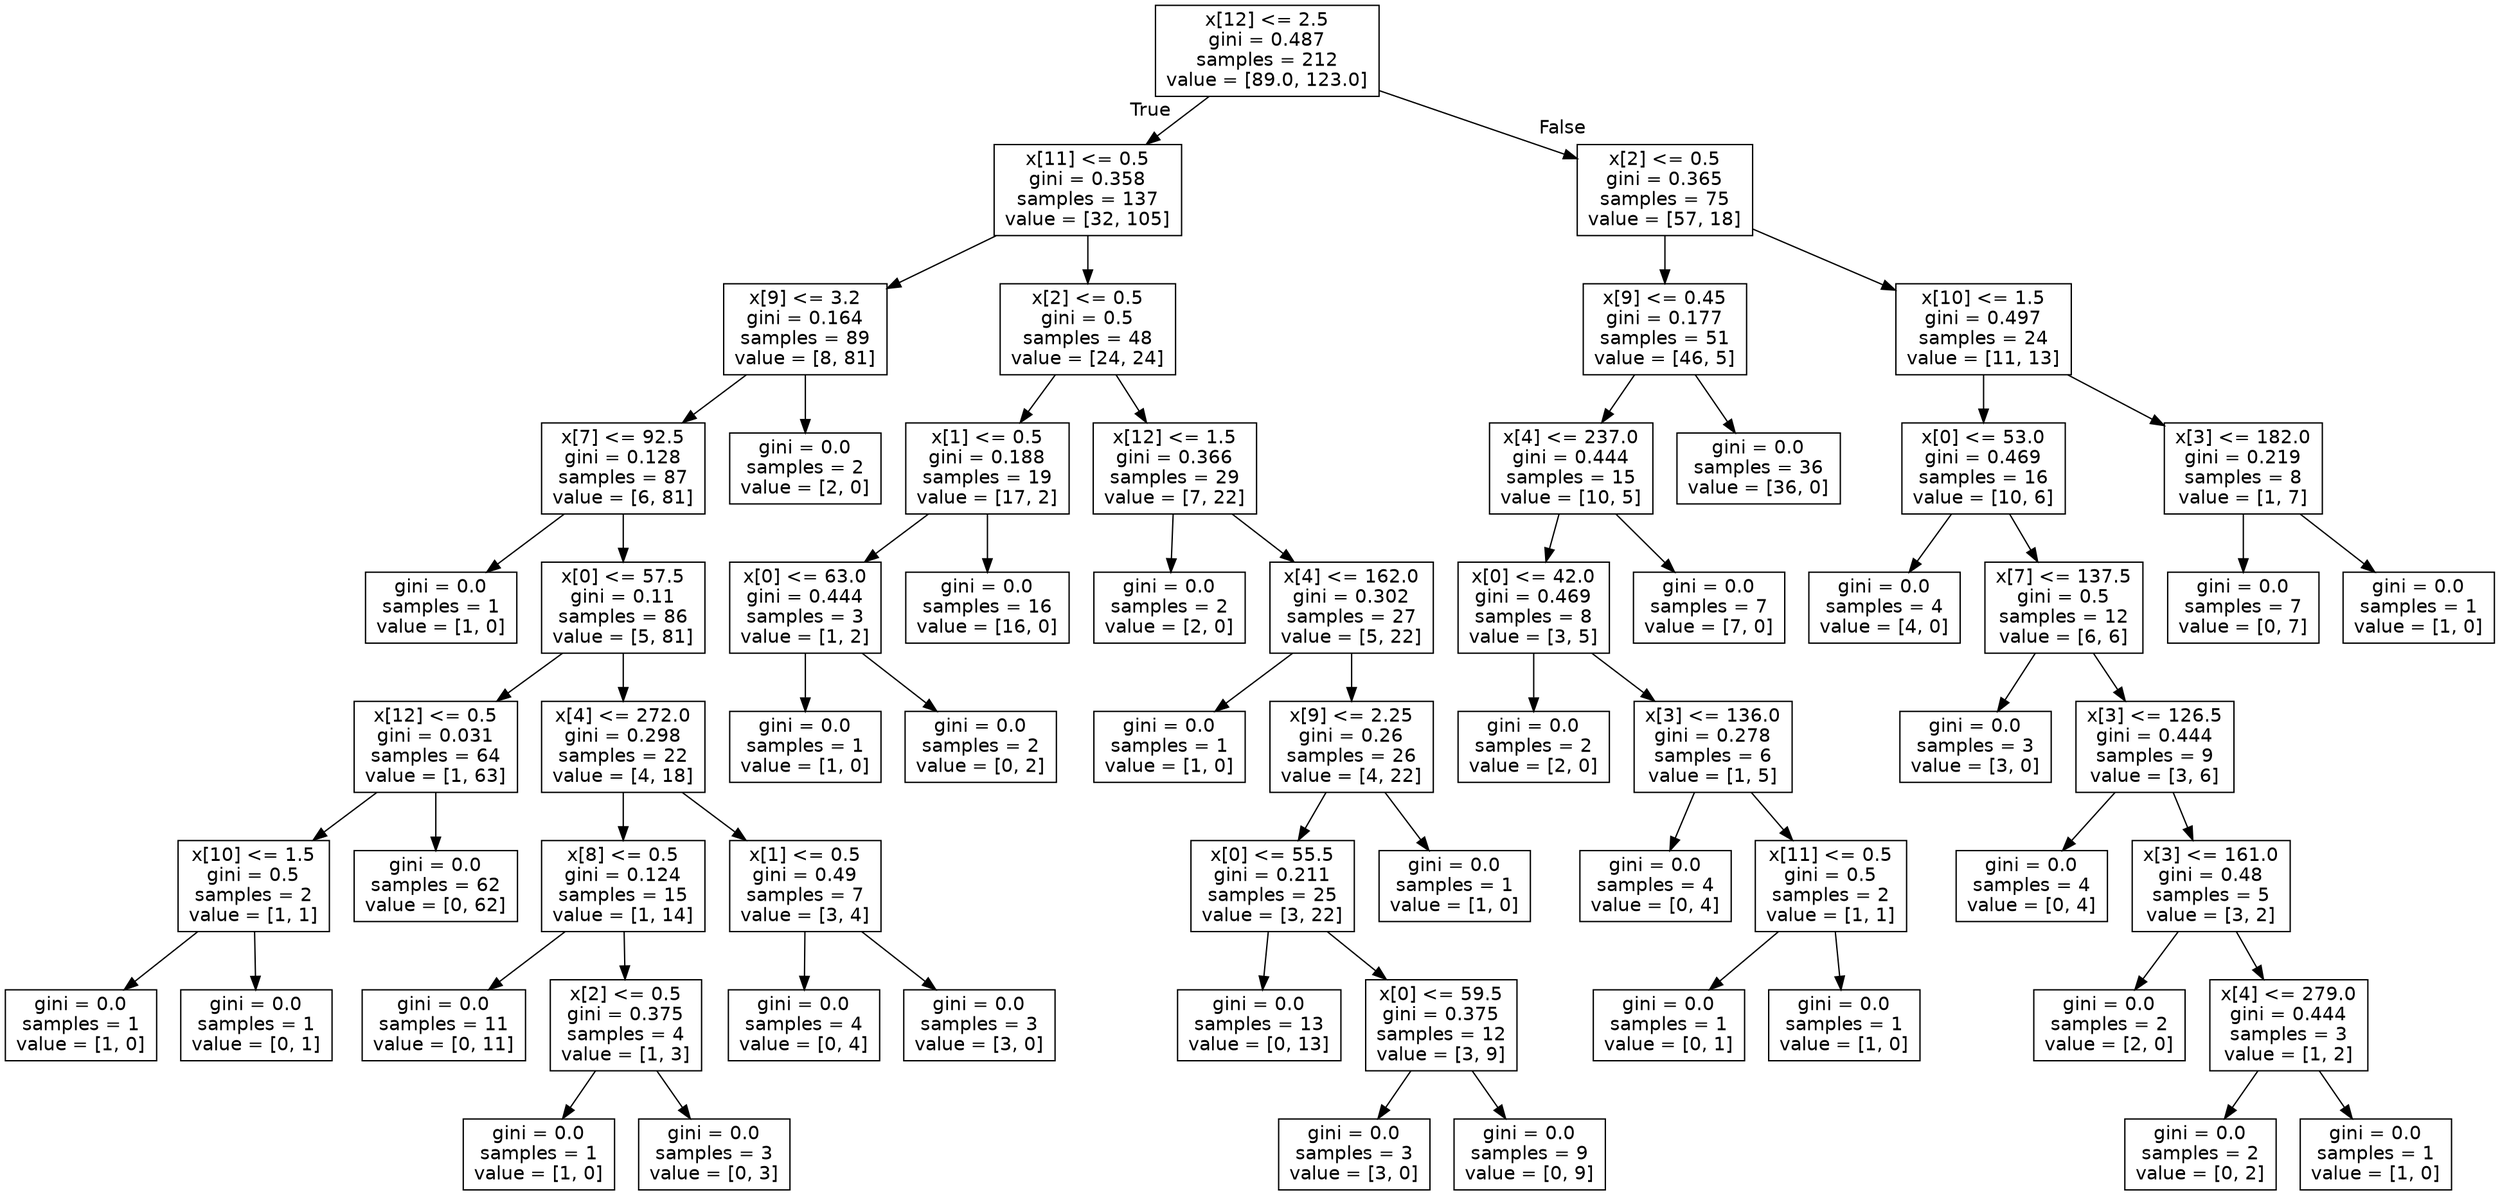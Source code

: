 digraph Tree {
node [shape=box, fontname="helvetica"] ;
edge [fontname="helvetica"] ;
0 [label="x[12] <= 2.5\ngini = 0.487\nsamples = 212\nvalue = [89.0, 123.0]"] ;
1 [label="x[11] <= 0.5\ngini = 0.358\nsamples = 137\nvalue = [32, 105]"] ;
0 -> 1 [labeldistance=2.5, labelangle=45, headlabel="True"] ;
2 [label="x[9] <= 3.2\ngini = 0.164\nsamples = 89\nvalue = [8, 81]"] ;
1 -> 2 ;
3 [label="x[7] <= 92.5\ngini = 0.128\nsamples = 87\nvalue = [6, 81]"] ;
2 -> 3 ;
4 [label="gini = 0.0\nsamples = 1\nvalue = [1, 0]"] ;
3 -> 4 ;
5 [label="x[0] <= 57.5\ngini = 0.11\nsamples = 86\nvalue = [5, 81]"] ;
3 -> 5 ;
6 [label="x[12] <= 0.5\ngini = 0.031\nsamples = 64\nvalue = [1, 63]"] ;
5 -> 6 ;
7 [label="x[10] <= 1.5\ngini = 0.5\nsamples = 2\nvalue = [1, 1]"] ;
6 -> 7 ;
8 [label="gini = 0.0\nsamples = 1\nvalue = [1, 0]"] ;
7 -> 8 ;
9 [label="gini = 0.0\nsamples = 1\nvalue = [0, 1]"] ;
7 -> 9 ;
10 [label="gini = 0.0\nsamples = 62\nvalue = [0, 62]"] ;
6 -> 10 ;
11 [label="x[4] <= 272.0\ngini = 0.298\nsamples = 22\nvalue = [4, 18]"] ;
5 -> 11 ;
12 [label="x[8] <= 0.5\ngini = 0.124\nsamples = 15\nvalue = [1, 14]"] ;
11 -> 12 ;
13 [label="gini = 0.0\nsamples = 11\nvalue = [0, 11]"] ;
12 -> 13 ;
14 [label="x[2] <= 0.5\ngini = 0.375\nsamples = 4\nvalue = [1, 3]"] ;
12 -> 14 ;
15 [label="gini = 0.0\nsamples = 1\nvalue = [1, 0]"] ;
14 -> 15 ;
16 [label="gini = 0.0\nsamples = 3\nvalue = [0, 3]"] ;
14 -> 16 ;
17 [label="x[1] <= 0.5\ngini = 0.49\nsamples = 7\nvalue = [3, 4]"] ;
11 -> 17 ;
18 [label="gini = 0.0\nsamples = 4\nvalue = [0, 4]"] ;
17 -> 18 ;
19 [label="gini = 0.0\nsamples = 3\nvalue = [3, 0]"] ;
17 -> 19 ;
20 [label="gini = 0.0\nsamples = 2\nvalue = [2, 0]"] ;
2 -> 20 ;
21 [label="x[2] <= 0.5\ngini = 0.5\nsamples = 48\nvalue = [24, 24]"] ;
1 -> 21 ;
22 [label="x[1] <= 0.5\ngini = 0.188\nsamples = 19\nvalue = [17, 2]"] ;
21 -> 22 ;
23 [label="x[0] <= 63.0\ngini = 0.444\nsamples = 3\nvalue = [1, 2]"] ;
22 -> 23 ;
24 [label="gini = 0.0\nsamples = 1\nvalue = [1, 0]"] ;
23 -> 24 ;
25 [label="gini = 0.0\nsamples = 2\nvalue = [0, 2]"] ;
23 -> 25 ;
26 [label="gini = 0.0\nsamples = 16\nvalue = [16, 0]"] ;
22 -> 26 ;
27 [label="x[12] <= 1.5\ngini = 0.366\nsamples = 29\nvalue = [7, 22]"] ;
21 -> 27 ;
28 [label="gini = 0.0\nsamples = 2\nvalue = [2, 0]"] ;
27 -> 28 ;
29 [label="x[4] <= 162.0\ngini = 0.302\nsamples = 27\nvalue = [5, 22]"] ;
27 -> 29 ;
30 [label="gini = 0.0\nsamples = 1\nvalue = [1, 0]"] ;
29 -> 30 ;
31 [label="x[9] <= 2.25\ngini = 0.26\nsamples = 26\nvalue = [4, 22]"] ;
29 -> 31 ;
32 [label="x[0] <= 55.5\ngini = 0.211\nsamples = 25\nvalue = [3, 22]"] ;
31 -> 32 ;
33 [label="gini = 0.0\nsamples = 13\nvalue = [0, 13]"] ;
32 -> 33 ;
34 [label="x[0] <= 59.5\ngini = 0.375\nsamples = 12\nvalue = [3, 9]"] ;
32 -> 34 ;
35 [label="gini = 0.0\nsamples = 3\nvalue = [3, 0]"] ;
34 -> 35 ;
36 [label="gini = 0.0\nsamples = 9\nvalue = [0, 9]"] ;
34 -> 36 ;
37 [label="gini = 0.0\nsamples = 1\nvalue = [1, 0]"] ;
31 -> 37 ;
38 [label="x[2] <= 0.5\ngini = 0.365\nsamples = 75\nvalue = [57, 18]"] ;
0 -> 38 [labeldistance=2.5, labelangle=-45, headlabel="False"] ;
39 [label="x[9] <= 0.45\ngini = 0.177\nsamples = 51\nvalue = [46, 5]"] ;
38 -> 39 ;
40 [label="x[4] <= 237.0\ngini = 0.444\nsamples = 15\nvalue = [10, 5]"] ;
39 -> 40 ;
41 [label="x[0] <= 42.0\ngini = 0.469\nsamples = 8\nvalue = [3, 5]"] ;
40 -> 41 ;
42 [label="gini = 0.0\nsamples = 2\nvalue = [2, 0]"] ;
41 -> 42 ;
43 [label="x[3] <= 136.0\ngini = 0.278\nsamples = 6\nvalue = [1, 5]"] ;
41 -> 43 ;
44 [label="gini = 0.0\nsamples = 4\nvalue = [0, 4]"] ;
43 -> 44 ;
45 [label="x[11] <= 0.5\ngini = 0.5\nsamples = 2\nvalue = [1, 1]"] ;
43 -> 45 ;
46 [label="gini = 0.0\nsamples = 1\nvalue = [0, 1]"] ;
45 -> 46 ;
47 [label="gini = 0.0\nsamples = 1\nvalue = [1, 0]"] ;
45 -> 47 ;
48 [label="gini = 0.0\nsamples = 7\nvalue = [7, 0]"] ;
40 -> 48 ;
49 [label="gini = 0.0\nsamples = 36\nvalue = [36, 0]"] ;
39 -> 49 ;
50 [label="x[10] <= 1.5\ngini = 0.497\nsamples = 24\nvalue = [11, 13]"] ;
38 -> 50 ;
51 [label="x[0] <= 53.0\ngini = 0.469\nsamples = 16\nvalue = [10, 6]"] ;
50 -> 51 ;
52 [label="gini = 0.0\nsamples = 4\nvalue = [4, 0]"] ;
51 -> 52 ;
53 [label="x[7] <= 137.5\ngini = 0.5\nsamples = 12\nvalue = [6, 6]"] ;
51 -> 53 ;
54 [label="gini = 0.0\nsamples = 3\nvalue = [3, 0]"] ;
53 -> 54 ;
55 [label="x[3] <= 126.5\ngini = 0.444\nsamples = 9\nvalue = [3, 6]"] ;
53 -> 55 ;
56 [label="gini = 0.0\nsamples = 4\nvalue = [0, 4]"] ;
55 -> 56 ;
57 [label="x[3] <= 161.0\ngini = 0.48\nsamples = 5\nvalue = [3, 2]"] ;
55 -> 57 ;
58 [label="gini = 0.0\nsamples = 2\nvalue = [2, 0]"] ;
57 -> 58 ;
59 [label="x[4] <= 279.0\ngini = 0.444\nsamples = 3\nvalue = [1, 2]"] ;
57 -> 59 ;
60 [label="gini = 0.0\nsamples = 2\nvalue = [0, 2]"] ;
59 -> 60 ;
61 [label="gini = 0.0\nsamples = 1\nvalue = [1, 0]"] ;
59 -> 61 ;
62 [label="x[3] <= 182.0\ngini = 0.219\nsamples = 8\nvalue = [1, 7]"] ;
50 -> 62 ;
63 [label="gini = 0.0\nsamples = 7\nvalue = [0, 7]"] ;
62 -> 63 ;
64 [label="gini = 0.0\nsamples = 1\nvalue = [1, 0]"] ;
62 -> 64 ;
}
